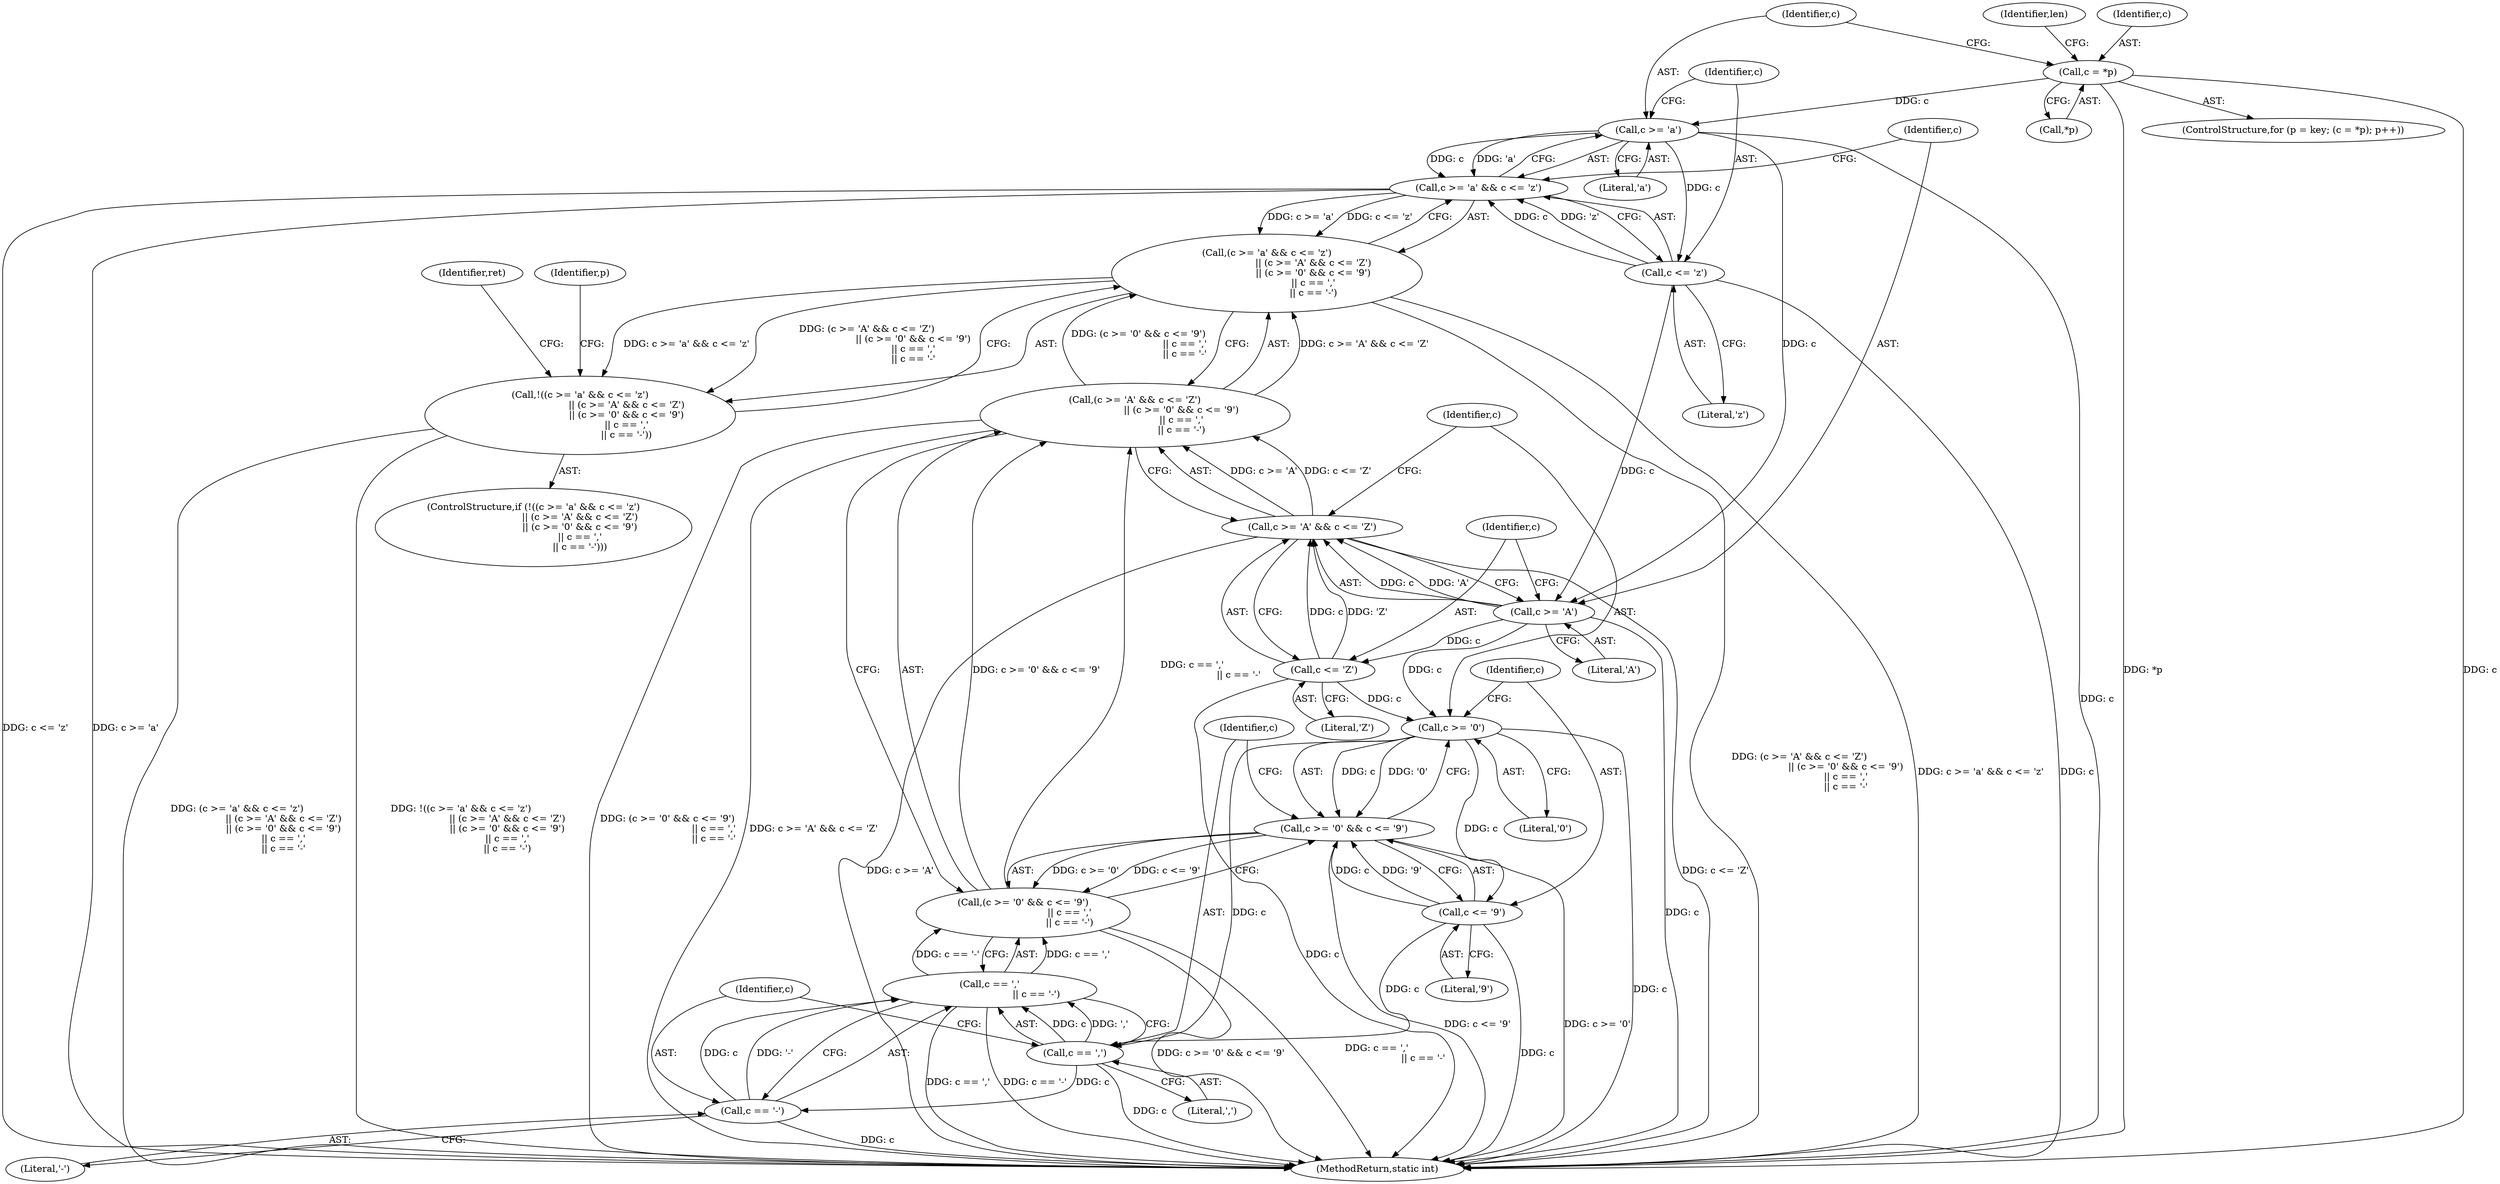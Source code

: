 digraph "1_php_25e8fcc88fa20dc9d4c47184471003f436927cde_0@pointer" {
"1000116" [label="(Call,c = *p)"];
"1000127" [label="(Call,c >= 'a')"];
"1000126" [label="(Call,c >= 'a' && c <= 'z')"];
"1000125" [label="(Call,(c >= 'a' && c <= 'z')\n                               || (c >= 'A' && c <= 'Z')\n                               || (c >= '0' && c <= '9')\n                               || c == ','\n                               || c == '-')"];
"1000124" [label="(Call,!((c >= 'a' && c <= 'z')\n                               || (c >= 'A' && c <= 'Z')\n                               || (c >= '0' && c <= '9')\n                               || c == ','\n                               || c == '-'))"];
"1000130" [label="(Call,c <= 'z')"];
"1000135" [label="(Call,c >= 'A')"];
"1000134" [label="(Call,c >= 'A' && c <= 'Z')"];
"1000133" [label="(Call,(c >= 'A' && c <= 'Z')\n                               || (c >= '0' && c <= '9')\n                               || c == ','\n                               || c == '-')"];
"1000138" [label="(Call,c <= 'Z')"];
"1000143" [label="(Call,c >= '0')"];
"1000142" [label="(Call,c >= '0' && c <= '9')"];
"1000141" [label="(Call,(c >= '0' && c <= '9')\n                               || c == ','\n                               || c == '-')"];
"1000146" [label="(Call,c <= '9')"];
"1000150" [label="(Call,c == ',')"];
"1000149" [label="(Call,c == ','\n                               || c == '-')"];
"1000153" [label="(Call,c == '-')"];
"1000140" [label="(Literal,'Z')"];
"1000146" [label="(Call,c <= '9')"];
"1000112" [label="(ControlStructure,for (p = key; (c = *p); p++))"];
"1000139" [label="(Identifier,c)"];
"1000116" [label="(Call,c = *p)"];
"1000180" [label="(MethodReturn,static int)"];
"1000126" [label="(Call,c >= 'a' && c <= 'z')"];
"1000152" [label="(Literal,',')"];
"1000144" [label="(Identifier,c)"];
"1000148" [label="(Literal,'9')"];
"1000118" [label="(Call,*p)"];
"1000125" [label="(Call,(c >= 'a' && c <= 'z')\n                               || (c >= 'A' && c <= 'Z')\n                               || (c >= '0' && c <= '9')\n                               || c == ','\n                               || c == '-')"];
"1000147" [label="(Identifier,c)"];
"1000128" [label="(Identifier,c)"];
"1000158" [label="(Identifier,ret)"];
"1000133" [label="(Call,(c >= 'A' && c <= 'Z')\n                               || (c >= '0' && c <= '9')\n                               || c == ','\n                               || c == '-')"];
"1000154" [label="(Identifier,c)"];
"1000151" [label="(Identifier,c)"];
"1000131" [label="(Identifier,c)"];
"1000136" [label="(Identifier,c)"];
"1000150" [label="(Call,c == ',')"];
"1000138" [label="(Call,c <= 'Z')"];
"1000129" [label="(Literal,'a')"];
"1000137" [label="(Literal,'A')"];
"1000162" [label="(Identifier,len)"];
"1000121" [label="(Identifier,p)"];
"1000149" [label="(Call,c == ','\n                               || c == '-')"];
"1000143" [label="(Call,c >= '0')"];
"1000153" [label="(Call,c == '-')"];
"1000142" [label="(Call,c >= '0' && c <= '9')"];
"1000155" [label="(Literal,'-')"];
"1000130" [label="(Call,c <= 'z')"];
"1000123" [label="(ControlStructure,if (!((c >= 'a' && c <= 'z')\n                               || (c >= 'A' && c <= 'Z')\n                               || (c >= '0' && c <= '9')\n                               || c == ','\n                               || c == '-')))"];
"1000135" [label="(Call,c >= 'A')"];
"1000134" [label="(Call,c >= 'A' && c <= 'Z')"];
"1000132" [label="(Literal,'z')"];
"1000127" [label="(Call,c >= 'a')"];
"1000141" [label="(Call,(c >= '0' && c <= '9')\n                               || c == ','\n                               || c == '-')"];
"1000117" [label="(Identifier,c)"];
"1000124" [label="(Call,!((c >= 'a' && c <= 'z')\n                               || (c >= 'A' && c <= 'Z')\n                               || (c >= '0' && c <= '9')\n                               || c == ','\n                               || c == '-'))"];
"1000145" [label="(Literal,'0')"];
"1000116" -> "1000112"  [label="AST: "];
"1000116" -> "1000118"  [label="CFG: "];
"1000117" -> "1000116"  [label="AST: "];
"1000118" -> "1000116"  [label="AST: "];
"1000128" -> "1000116"  [label="CFG: "];
"1000162" -> "1000116"  [label="CFG: "];
"1000116" -> "1000180"  [label="DDG: c"];
"1000116" -> "1000180"  [label="DDG: *p"];
"1000116" -> "1000127"  [label="DDG: c"];
"1000127" -> "1000126"  [label="AST: "];
"1000127" -> "1000129"  [label="CFG: "];
"1000128" -> "1000127"  [label="AST: "];
"1000129" -> "1000127"  [label="AST: "];
"1000131" -> "1000127"  [label="CFG: "];
"1000126" -> "1000127"  [label="CFG: "];
"1000127" -> "1000180"  [label="DDG: c"];
"1000127" -> "1000126"  [label="DDG: c"];
"1000127" -> "1000126"  [label="DDG: 'a'"];
"1000127" -> "1000130"  [label="DDG: c"];
"1000127" -> "1000135"  [label="DDG: c"];
"1000126" -> "1000125"  [label="AST: "];
"1000126" -> "1000130"  [label="CFG: "];
"1000130" -> "1000126"  [label="AST: "];
"1000136" -> "1000126"  [label="CFG: "];
"1000125" -> "1000126"  [label="CFG: "];
"1000126" -> "1000180"  [label="DDG: c <= 'z'"];
"1000126" -> "1000180"  [label="DDG: c >= 'a'"];
"1000126" -> "1000125"  [label="DDG: c >= 'a'"];
"1000126" -> "1000125"  [label="DDG: c <= 'z'"];
"1000130" -> "1000126"  [label="DDG: c"];
"1000130" -> "1000126"  [label="DDG: 'z'"];
"1000125" -> "1000124"  [label="AST: "];
"1000125" -> "1000133"  [label="CFG: "];
"1000133" -> "1000125"  [label="AST: "];
"1000124" -> "1000125"  [label="CFG: "];
"1000125" -> "1000180"  [label="DDG: (c >= 'A' && c <= 'Z')\n                               || (c >= '0' && c <= '9')\n                               || c == ','\n                               || c == '-'"];
"1000125" -> "1000180"  [label="DDG: c >= 'a' && c <= 'z'"];
"1000125" -> "1000124"  [label="DDG: c >= 'a' && c <= 'z'"];
"1000125" -> "1000124"  [label="DDG: (c >= 'A' && c <= 'Z')\n                               || (c >= '0' && c <= '9')\n                               || c == ','\n                               || c == '-'"];
"1000133" -> "1000125"  [label="DDG: c >= 'A' && c <= 'Z'"];
"1000133" -> "1000125"  [label="DDG: (c >= '0' && c <= '9')\n                               || c == ','\n                               || c == '-'"];
"1000124" -> "1000123"  [label="AST: "];
"1000158" -> "1000124"  [label="CFG: "];
"1000121" -> "1000124"  [label="CFG: "];
"1000124" -> "1000180"  [label="DDG: (c >= 'a' && c <= 'z')\n                               || (c >= 'A' && c <= 'Z')\n                               || (c >= '0' && c <= '9')\n                               || c == ','\n                               || c == '-'"];
"1000124" -> "1000180"  [label="DDG: !((c >= 'a' && c <= 'z')\n                               || (c >= 'A' && c <= 'Z')\n                               || (c >= '0' && c <= '9')\n                               || c == ','\n                               || c == '-')"];
"1000130" -> "1000132"  [label="CFG: "];
"1000131" -> "1000130"  [label="AST: "];
"1000132" -> "1000130"  [label="AST: "];
"1000130" -> "1000180"  [label="DDG: c"];
"1000130" -> "1000135"  [label="DDG: c"];
"1000135" -> "1000134"  [label="AST: "];
"1000135" -> "1000137"  [label="CFG: "];
"1000136" -> "1000135"  [label="AST: "];
"1000137" -> "1000135"  [label="AST: "];
"1000139" -> "1000135"  [label="CFG: "];
"1000134" -> "1000135"  [label="CFG: "];
"1000135" -> "1000180"  [label="DDG: c"];
"1000135" -> "1000134"  [label="DDG: c"];
"1000135" -> "1000134"  [label="DDG: 'A'"];
"1000135" -> "1000138"  [label="DDG: c"];
"1000135" -> "1000143"  [label="DDG: c"];
"1000134" -> "1000133"  [label="AST: "];
"1000134" -> "1000138"  [label="CFG: "];
"1000138" -> "1000134"  [label="AST: "];
"1000144" -> "1000134"  [label="CFG: "];
"1000133" -> "1000134"  [label="CFG: "];
"1000134" -> "1000180"  [label="DDG: c >= 'A'"];
"1000134" -> "1000180"  [label="DDG: c <= 'Z'"];
"1000134" -> "1000133"  [label="DDG: c >= 'A'"];
"1000134" -> "1000133"  [label="DDG: c <= 'Z'"];
"1000138" -> "1000134"  [label="DDG: c"];
"1000138" -> "1000134"  [label="DDG: 'Z'"];
"1000133" -> "1000141"  [label="CFG: "];
"1000141" -> "1000133"  [label="AST: "];
"1000133" -> "1000180"  [label="DDG: (c >= '0' && c <= '9')\n                               || c == ','\n                               || c == '-'"];
"1000133" -> "1000180"  [label="DDG: c >= 'A' && c <= 'Z'"];
"1000141" -> "1000133"  [label="DDG: c >= '0' && c <= '9'"];
"1000141" -> "1000133"  [label="DDG: c == ','\n                               || c == '-'"];
"1000138" -> "1000140"  [label="CFG: "];
"1000139" -> "1000138"  [label="AST: "];
"1000140" -> "1000138"  [label="AST: "];
"1000138" -> "1000180"  [label="DDG: c"];
"1000138" -> "1000143"  [label="DDG: c"];
"1000143" -> "1000142"  [label="AST: "];
"1000143" -> "1000145"  [label="CFG: "];
"1000144" -> "1000143"  [label="AST: "];
"1000145" -> "1000143"  [label="AST: "];
"1000147" -> "1000143"  [label="CFG: "];
"1000142" -> "1000143"  [label="CFG: "];
"1000143" -> "1000180"  [label="DDG: c"];
"1000143" -> "1000142"  [label="DDG: c"];
"1000143" -> "1000142"  [label="DDG: '0'"];
"1000143" -> "1000146"  [label="DDG: c"];
"1000143" -> "1000150"  [label="DDG: c"];
"1000142" -> "1000141"  [label="AST: "];
"1000142" -> "1000146"  [label="CFG: "];
"1000146" -> "1000142"  [label="AST: "];
"1000151" -> "1000142"  [label="CFG: "];
"1000141" -> "1000142"  [label="CFG: "];
"1000142" -> "1000180"  [label="DDG: c >= '0'"];
"1000142" -> "1000180"  [label="DDG: c <= '9'"];
"1000142" -> "1000141"  [label="DDG: c >= '0'"];
"1000142" -> "1000141"  [label="DDG: c <= '9'"];
"1000146" -> "1000142"  [label="DDG: c"];
"1000146" -> "1000142"  [label="DDG: '9'"];
"1000141" -> "1000149"  [label="CFG: "];
"1000149" -> "1000141"  [label="AST: "];
"1000141" -> "1000180"  [label="DDG: c >= '0' && c <= '9'"];
"1000141" -> "1000180"  [label="DDG: c == ','\n                               || c == '-'"];
"1000149" -> "1000141"  [label="DDG: c == ','"];
"1000149" -> "1000141"  [label="DDG: c == '-'"];
"1000146" -> "1000148"  [label="CFG: "];
"1000147" -> "1000146"  [label="AST: "];
"1000148" -> "1000146"  [label="AST: "];
"1000146" -> "1000180"  [label="DDG: c"];
"1000146" -> "1000150"  [label="DDG: c"];
"1000150" -> "1000149"  [label="AST: "];
"1000150" -> "1000152"  [label="CFG: "];
"1000151" -> "1000150"  [label="AST: "];
"1000152" -> "1000150"  [label="AST: "];
"1000154" -> "1000150"  [label="CFG: "];
"1000149" -> "1000150"  [label="CFG: "];
"1000150" -> "1000180"  [label="DDG: c"];
"1000150" -> "1000149"  [label="DDG: c"];
"1000150" -> "1000149"  [label="DDG: ','"];
"1000150" -> "1000153"  [label="DDG: c"];
"1000149" -> "1000153"  [label="CFG: "];
"1000153" -> "1000149"  [label="AST: "];
"1000149" -> "1000180"  [label="DDG: c == ','"];
"1000149" -> "1000180"  [label="DDG: c == '-'"];
"1000153" -> "1000149"  [label="DDG: c"];
"1000153" -> "1000149"  [label="DDG: '-'"];
"1000153" -> "1000155"  [label="CFG: "];
"1000154" -> "1000153"  [label="AST: "];
"1000155" -> "1000153"  [label="AST: "];
"1000153" -> "1000180"  [label="DDG: c"];
}
